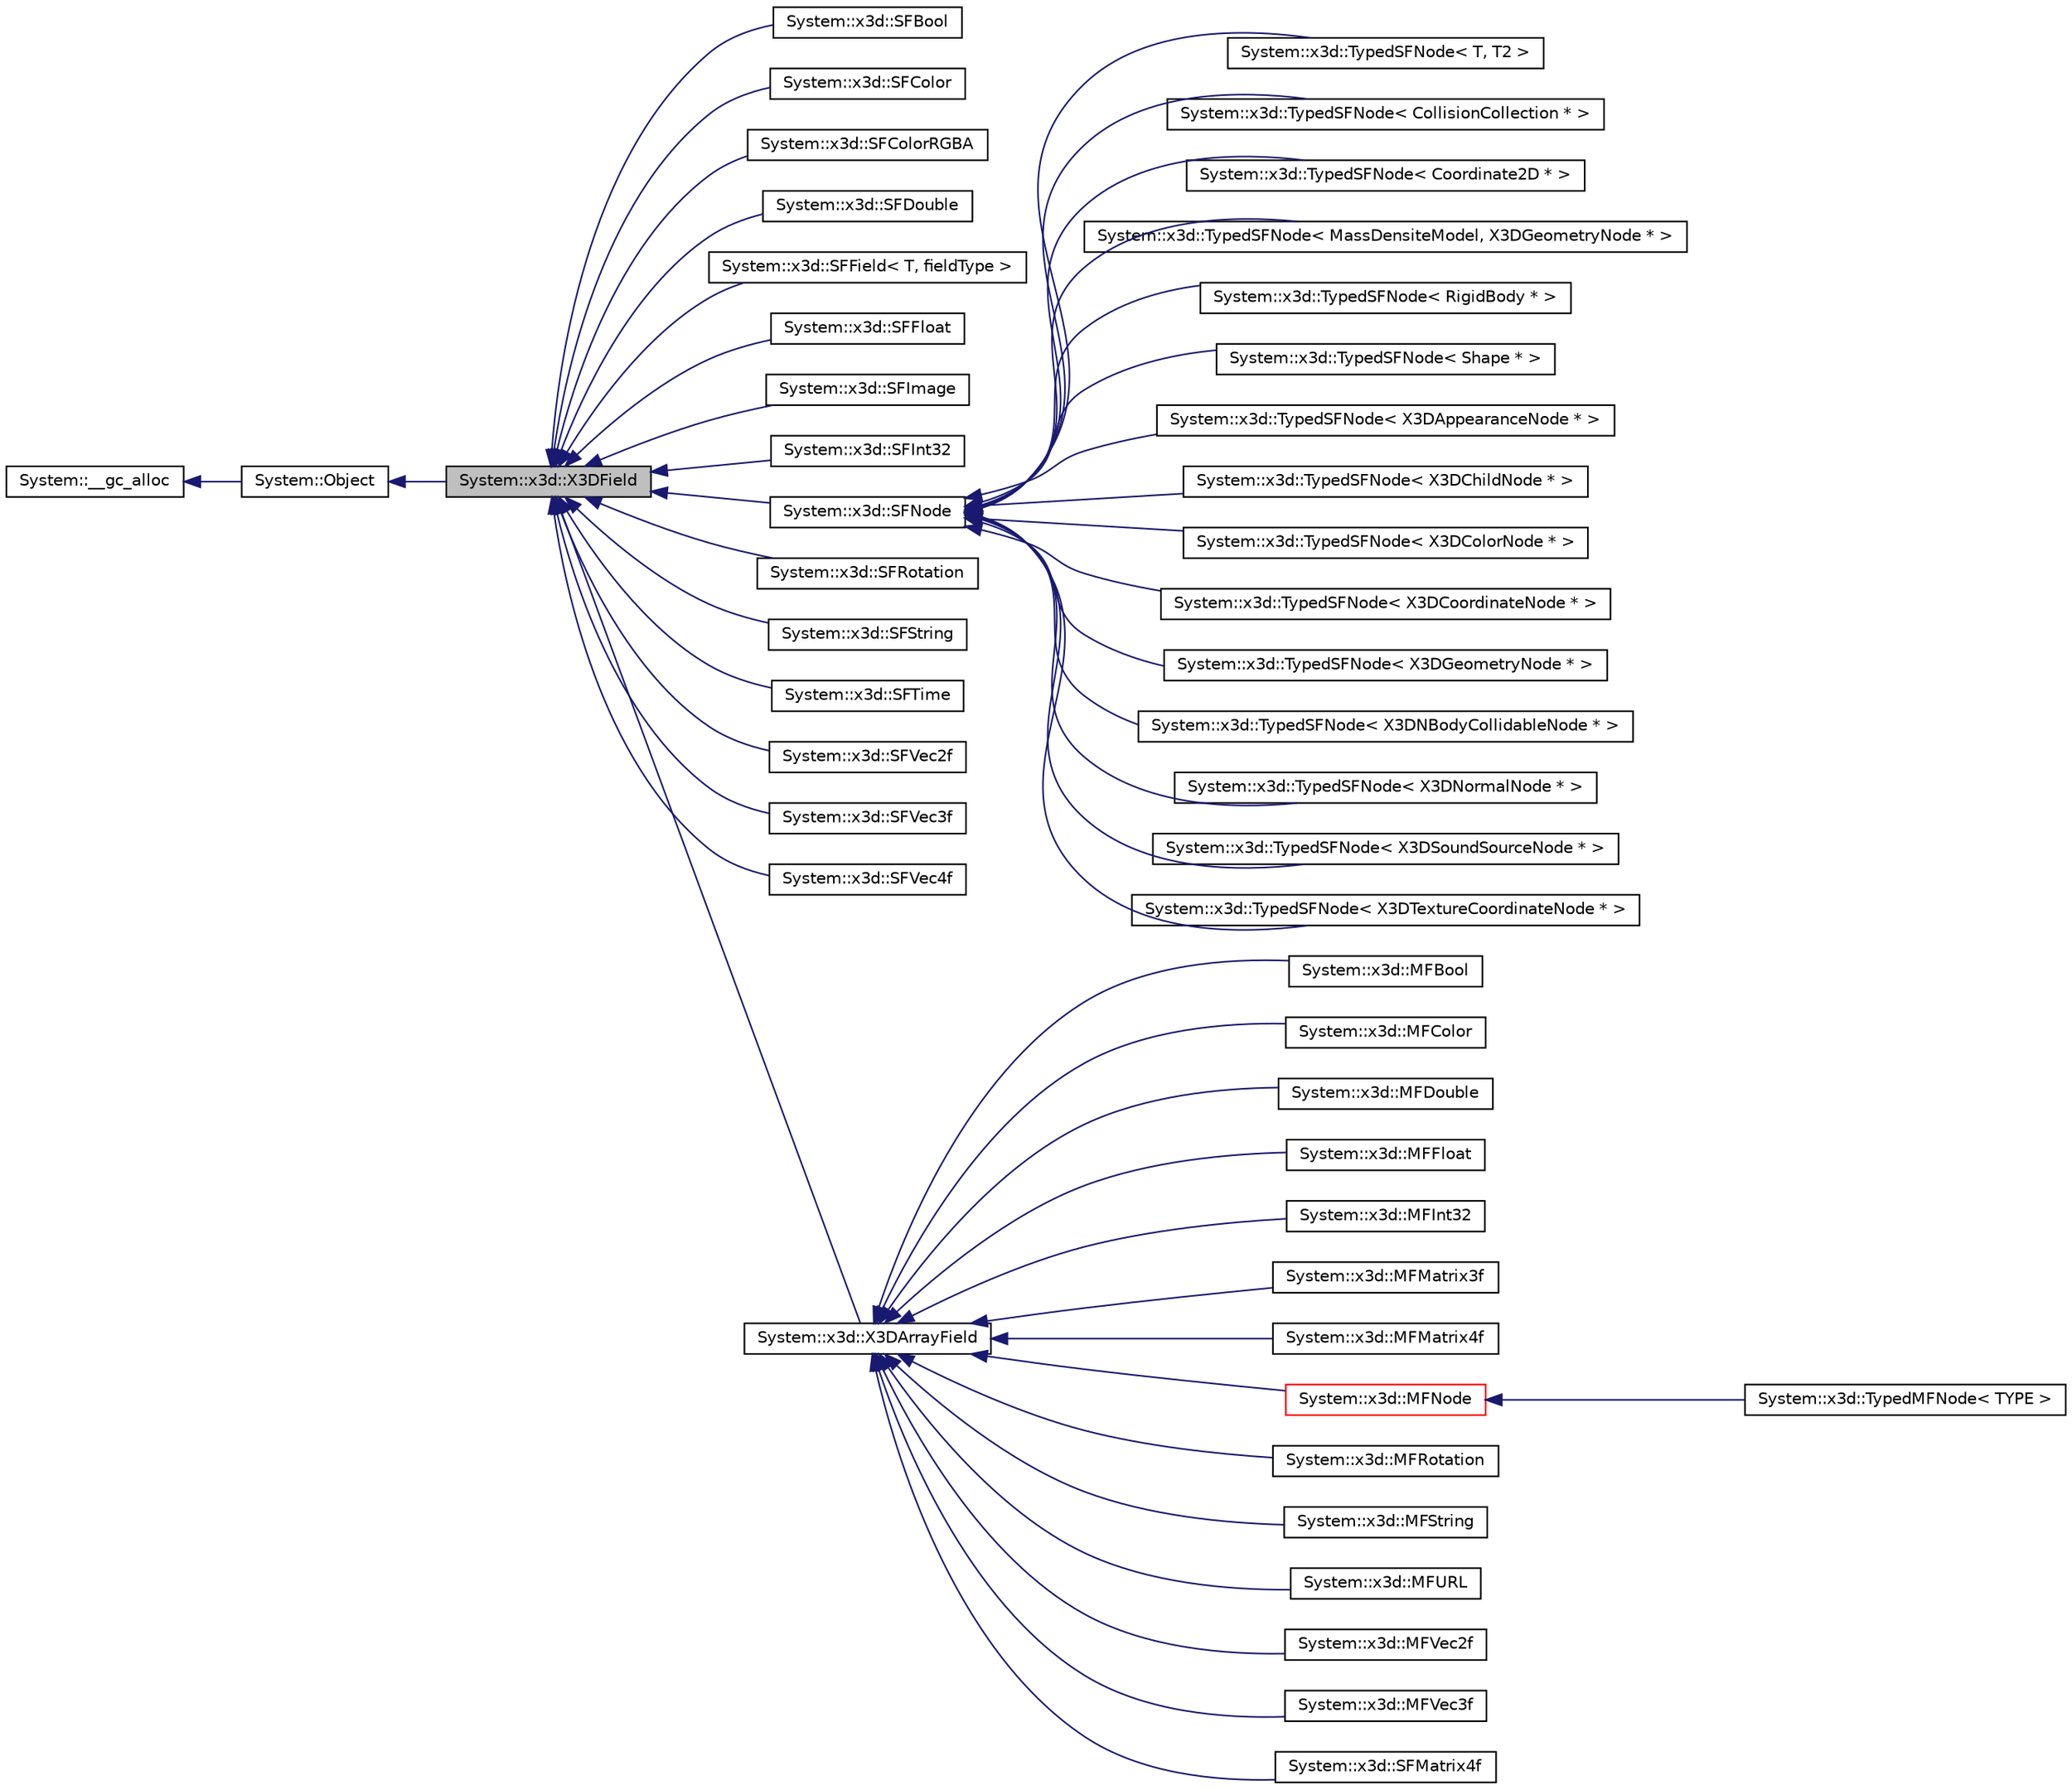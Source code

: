 digraph G
{
  edge [fontname="Helvetica",fontsize="10",labelfontname="Helvetica",labelfontsize="10"];
  node [fontname="Helvetica",fontsize="10",shape=record];
  rankdir="LR";
  Node1 [label="System::x3d::X3DField",height=0.2,width=0.4,color="black", fillcolor="grey75", style="filled" fontcolor="black"];
  Node2 -> Node1 [dir="back",color="midnightblue",fontsize="10",style="solid",fontname="Helvetica"];
  Node2 [label="System::Object",height=0.2,width=0.4,color="black", fillcolor="white", style="filled",URL="$class_system_1_1_object.html"];
  Node3 -> Node2 [dir="back",color="midnightblue",fontsize="10",style="solid",fontname="Helvetica"];
  Node3 [label="System::__gc_alloc",height=0.2,width=0.4,color="black", fillcolor="white", style="filled",URL="$class_system_1_1____gc__alloc.html"];
  Node1 -> Node4 [dir="back",color="midnightblue",fontsize="10",style="solid",fontname="Helvetica"];
  Node4 [label="System::x3d::SFBool",height=0.2,width=0.4,color="black", fillcolor="white", style="filled",URL="$class_system_1_1x3d_1_1_s_f_bool.html"];
  Node1 -> Node5 [dir="back",color="midnightblue",fontsize="10",style="solid",fontname="Helvetica"];
  Node5 [label="System::x3d::SFColor",height=0.2,width=0.4,color="black", fillcolor="white", style="filled",URL="$class_system_1_1x3d_1_1_s_f_color.html"];
  Node1 -> Node6 [dir="back",color="midnightblue",fontsize="10",style="solid",fontname="Helvetica"];
  Node6 [label="System::x3d::SFColorRGBA",height=0.2,width=0.4,color="black", fillcolor="white", style="filled",URL="$class_system_1_1x3d_1_1_s_f_color_r_g_b_a.html"];
  Node1 -> Node7 [dir="back",color="midnightblue",fontsize="10",style="solid",fontname="Helvetica"];
  Node7 [label="System::x3d::SFDouble",height=0.2,width=0.4,color="black", fillcolor="white", style="filled",URL="$class_system_1_1x3d_1_1_s_f_double.html"];
  Node1 -> Node8 [dir="back",color="midnightblue",fontsize="10",style="solid",fontname="Helvetica"];
  Node8 [label="System::x3d::SFField\< T, fieldType \>",height=0.2,width=0.4,color="black", fillcolor="white", style="filled",URL="$class_system_1_1x3d_1_1_s_f_field.html"];
  Node1 -> Node9 [dir="back",color="midnightblue",fontsize="10",style="solid",fontname="Helvetica"];
  Node9 [label="System::x3d::SFFloat",height=0.2,width=0.4,color="black", fillcolor="white", style="filled",URL="$class_system_1_1x3d_1_1_s_f_float.html"];
  Node1 -> Node10 [dir="back",color="midnightblue",fontsize="10",style="solid",fontname="Helvetica"];
  Node10 [label="System::x3d::SFImage",height=0.2,width=0.4,color="black", fillcolor="white", style="filled",URL="$class_system_1_1x3d_1_1_s_f_image.html"];
  Node1 -> Node11 [dir="back",color="midnightblue",fontsize="10",style="solid",fontname="Helvetica"];
  Node11 [label="System::x3d::SFInt32",height=0.2,width=0.4,color="black", fillcolor="white", style="filled",URL="$class_system_1_1x3d_1_1_s_f_int32.html"];
  Node1 -> Node12 [dir="back",color="midnightblue",fontsize="10",style="solid",fontname="Helvetica"];
  Node12 [label="System::x3d::SFNode",height=0.2,width=0.4,color="black", fillcolor="white", style="filled",URL="$class_system_1_1x3d_1_1_s_f_node.html"];
  Node12 -> Node13 [dir="back",color="midnightblue",fontsize="10",style="solid",fontname="Helvetica"];
  Node13 [label="System::x3d::TypedSFNode\< T, T2 \>",height=0.2,width=0.4,color="black", fillcolor="white", style="filled",URL="$class_system_1_1x3d_1_1_typed_s_f_node.html"];
  Node12 -> Node14 [dir="back",color="midnightblue",fontsize="10",style="solid",fontname="Helvetica"];
  Node14 [label="System::x3d::TypedSFNode\< CollisionCollection * \>",height=0.2,width=0.4,color="black", fillcolor="white", style="filled",URL="$class_system_1_1x3d_1_1_typed_s_f_node.html"];
  Node12 -> Node15 [dir="back",color="midnightblue",fontsize="10",style="solid",fontname="Helvetica"];
  Node15 [label="System::x3d::TypedSFNode\< Coordinate2D * \>",height=0.2,width=0.4,color="black", fillcolor="white", style="filled",URL="$class_system_1_1x3d_1_1_typed_s_f_node.html"];
  Node12 -> Node16 [dir="back",color="midnightblue",fontsize="10",style="solid",fontname="Helvetica"];
  Node16 [label="System::x3d::TypedSFNode\< MassDensiteModel, X3DGeometryNode * \>",height=0.2,width=0.4,color="black", fillcolor="white", style="filled",URL="$class_system_1_1x3d_1_1_typed_s_f_node.html"];
  Node12 -> Node17 [dir="back",color="midnightblue",fontsize="10",style="solid",fontname="Helvetica"];
  Node17 [label="System::x3d::TypedSFNode\< RigidBody * \>",height=0.2,width=0.4,color="black", fillcolor="white", style="filled",URL="$class_system_1_1x3d_1_1_typed_s_f_node.html"];
  Node12 -> Node18 [dir="back",color="midnightblue",fontsize="10",style="solid",fontname="Helvetica"];
  Node18 [label="System::x3d::TypedSFNode\< Shape * \>",height=0.2,width=0.4,color="black", fillcolor="white", style="filled",URL="$class_system_1_1x3d_1_1_typed_s_f_node.html"];
  Node12 -> Node19 [dir="back",color="midnightblue",fontsize="10",style="solid",fontname="Helvetica"];
  Node19 [label="System::x3d::TypedSFNode\< X3DAppearanceNode * \>",height=0.2,width=0.4,color="black", fillcolor="white", style="filled",URL="$class_system_1_1x3d_1_1_typed_s_f_node.html"];
  Node12 -> Node20 [dir="back",color="midnightblue",fontsize="10",style="solid",fontname="Helvetica"];
  Node20 [label="System::x3d::TypedSFNode\< X3DChildNode * \>",height=0.2,width=0.4,color="black", fillcolor="white", style="filled",URL="$class_system_1_1x3d_1_1_typed_s_f_node.html"];
  Node12 -> Node21 [dir="back",color="midnightblue",fontsize="10",style="solid",fontname="Helvetica"];
  Node21 [label="System::x3d::TypedSFNode\< X3DColorNode * \>",height=0.2,width=0.4,color="black", fillcolor="white", style="filled",URL="$class_system_1_1x3d_1_1_typed_s_f_node.html"];
  Node12 -> Node22 [dir="back",color="midnightblue",fontsize="10",style="solid",fontname="Helvetica"];
  Node22 [label="System::x3d::TypedSFNode\< X3DCoordinateNode * \>",height=0.2,width=0.4,color="black", fillcolor="white", style="filled",URL="$class_system_1_1x3d_1_1_typed_s_f_node.html"];
  Node12 -> Node23 [dir="back",color="midnightblue",fontsize="10",style="solid",fontname="Helvetica"];
  Node23 [label="System::x3d::TypedSFNode\< X3DGeometryNode * \>",height=0.2,width=0.4,color="black", fillcolor="white", style="filled",URL="$class_system_1_1x3d_1_1_typed_s_f_node.html"];
  Node12 -> Node24 [dir="back",color="midnightblue",fontsize="10",style="solid",fontname="Helvetica"];
  Node24 [label="System::x3d::TypedSFNode\< X3DNBodyCollidableNode * \>",height=0.2,width=0.4,color="black", fillcolor="white", style="filled",URL="$class_system_1_1x3d_1_1_typed_s_f_node.html"];
  Node12 -> Node25 [dir="back",color="midnightblue",fontsize="10",style="solid",fontname="Helvetica"];
  Node25 [label="System::x3d::TypedSFNode\< X3DNormalNode * \>",height=0.2,width=0.4,color="black", fillcolor="white", style="filled",URL="$class_system_1_1x3d_1_1_typed_s_f_node.html"];
  Node12 -> Node26 [dir="back",color="midnightblue",fontsize="10",style="solid",fontname="Helvetica"];
  Node26 [label="System::x3d::TypedSFNode\< X3DSoundSourceNode * \>",height=0.2,width=0.4,color="black", fillcolor="white", style="filled",URL="$class_system_1_1x3d_1_1_typed_s_f_node.html"];
  Node12 -> Node27 [dir="back",color="midnightblue",fontsize="10",style="solid",fontname="Helvetica"];
  Node27 [label="System::x3d::TypedSFNode\< X3DTextureCoordinateNode * \>",height=0.2,width=0.4,color="black", fillcolor="white", style="filled",URL="$class_system_1_1x3d_1_1_typed_s_f_node.html"];
  Node1 -> Node28 [dir="back",color="midnightblue",fontsize="10",style="solid",fontname="Helvetica"];
  Node28 [label="System::x3d::SFRotation",height=0.2,width=0.4,color="black", fillcolor="white", style="filled",URL="$class_system_1_1x3d_1_1_s_f_rotation.html"];
  Node1 -> Node29 [dir="back",color="midnightblue",fontsize="10",style="solid",fontname="Helvetica"];
  Node29 [label="System::x3d::SFString",height=0.2,width=0.4,color="black", fillcolor="white", style="filled",URL="$class_system_1_1x3d_1_1_s_f_string.html"];
  Node1 -> Node30 [dir="back",color="midnightblue",fontsize="10",style="solid",fontname="Helvetica"];
  Node30 [label="System::x3d::SFTime",height=0.2,width=0.4,color="black", fillcolor="white", style="filled",URL="$class_system_1_1x3d_1_1_s_f_time.html"];
  Node1 -> Node31 [dir="back",color="midnightblue",fontsize="10",style="solid",fontname="Helvetica"];
  Node31 [label="System::x3d::SFVec2f",height=0.2,width=0.4,color="black", fillcolor="white", style="filled",URL="$class_system_1_1x3d_1_1_s_f_vec2f.html"];
  Node1 -> Node32 [dir="back",color="midnightblue",fontsize="10",style="solid",fontname="Helvetica"];
  Node32 [label="System::x3d::SFVec3f",height=0.2,width=0.4,color="black", fillcolor="white", style="filled",URL="$class_system_1_1x3d_1_1_s_f_vec3f.html"];
  Node1 -> Node33 [dir="back",color="midnightblue",fontsize="10",style="solid",fontname="Helvetica"];
  Node33 [label="System::x3d::SFVec4f",height=0.2,width=0.4,color="black", fillcolor="white", style="filled",URL="$class_system_1_1x3d_1_1_s_f_vec4f.html"];
  Node1 -> Node34 [dir="back",color="midnightblue",fontsize="10",style="solid",fontname="Helvetica"];
  Node34 [label="System::x3d::X3DArrayField",height=0.2,width=0.4,color="black", fillcolor="white", style="filled",URL="$class_system_1_1x3d_1_1_x3_d_array_field.html"];
  Node34 -> Node35 [dir="back",color="midnightblue",fontsize="10",style="solid",fontname="Helvetica"];
  Node35 [label="System::x3d::MFBool",height=0.2,width=0.4,color="black", fillcolor="white", style="filled",URL="$class_system_1_1x3d_1_1_m_f_bool.html"];
  Node34 -> Node36 [dir="back",color="midnightblue",fontsize="10",style="solid",fontname="Helvetica"];
  Node36 [label="System::x3d::MFColor",height=0.2,width=0.4,color="black", fillcolor="white", style="filled",URL="$class_system_1_1x3d_1_1_m_f_color.html"];
  Node34 -> Node37 [dir="back",color="midnightblue",fontsize="10",style="solid",fontname="Helvetica"];
  Node37 [label="System::x3d::MFDouble",height=0.2,width=0.4,color="black", fillcolor="white", style="filled",URL="$class_system_1_1x3d_1_1_m_f_double.html"];
  Node34 -> Node38 [dir="back",color="midnightblue",fontsize="10",style="solid",fontname="Helvetica"];
  Node38 [label="System::x3d::MFFloat",height=0.2,width=0.4,color="black", fillcolor="white", style="filled",URL="$class_system_1_1x3d_1_1_m_f_float.html"];
  Node34 -> Node39 [dir="back",color="midnightblue",fontsize="10",style="solid",fontname="Helvetica"];
  Node39 [label="System::x3d::MFInt32",height=0.2,width=0.4,color="black", fillcolor="white", style="filled",URL="$class_system_1_1x3d_1_1_m_f_int32.html"];
  Node34 -> Node40 [dir="back",color="midnightblue",fontsize="10",style="solid",fontname="Helvetica"];
  Node40 [label="System::x3d::MFMatrix3f",height=0.2,width=0.4,color="black", fillcolor="white", style="filled",URL="$class_system_1_1x3d_1_1_m_f_matrix3f.html"];
  Node34 -> Node41 [dir="back",color="midnightblue",fontsize="10",style="solid",fontname="Helvetica"];
  Node41 [label="System::x3d::MFMatrix4f",height=0.2,width=0.4,color="black", fillcolor="white", style="filled",URL="$class_system_1_1x3d_1_1_m_f_matrix4f.html"];
  Node34 -> Node42 [dir="back",color="midnightblue",fontsize="10",style="solid",fontname="Helvetica"];
  Node42 [label="System::x3d::MFNode",height=0.2,width=0.4,color="red", fillcolor="white", style="filled",URL="$class_system_1_1x3d_1_1_m_f_node.html"];
  Node42 -> Node43 [dir="back",color="midnightblue",fontsize="10",style="solid",fontname="Helvetica"];
  Node43 [label="System::x3d::TypedMFNode\< TYPE \>",height=0.2,width=0.4,color="black", fillcolor="white", style="filled",URL="$class_system_1_1x3d_1_1_typed_m_f_node.html"];
  Node34 -> Node44 [dir="back",color="midnightblue",fontsize="10",style="solid",fontname="Helvetica"];
  Node44 [label="System::x3d::MFRotation",height=0.2,width=0.4,color="black", fillcolor="white", style="filled",URL="$class_system_1_1x3d_1_1_m_f_rotation.html"];
  Node34 -> Node45 [dir="back",color="midnightblue",fontsize="10",style="solid",fontname="Helvetica"];
  Node45 [label="System::x3d::MFString",height=0.2,width=0.4,color="black", fillcolor="white", style="filled",URL="$class_system_1_1x3d_1_1_m_f_string.html"];
  Node34 -> Node46 [dir="back",color="midnightblue",fontsize="10",style="solid",fontname="Helvetica"];
  Node46 [label="System::x3d::MFURL",height=0.2,width=0.4,color="black", fillcolor="white", style="filled",URL="$class_system_1_1x3d_1_1_m_f_u_r_l.html"];
  Node34 -> Node47 [dir="back",color="midnightblue",fontsize="10",style="solid",fontname="Helvetica"];
  Node47 [label="System::x3d::MFVec2f",height=0.2,width=0.4,color="black", fillcolor="white", style="filled",URL="$class_system_1_1x3d_1_1_m_f_vec2f.html"];
  Node34 -> Node48 [dir="back",color="midnightblue",fontsize="10",style="solid",fontname="Helvetica"];
  Node48 [label="System::x3d::MFVec3f",height=0.2,width=0.4,color="black", fillcolor="white", style="filled",URL="$class_system_1_1x3d_1_1_m_f_vec3f.html"];
  Node34 -> Node49 [dir="back",color="midnightblue",fontsize="10",style="solid",fontname="Helvetica"];
  Node49 [label="System::x3d::SFMatrix4f",height=0.2,width=0.4,color="black", fillcolor="white", style="filled",URL="$class_system_1_1x3d_1_1_s_f_matrix4f.html"];
}

